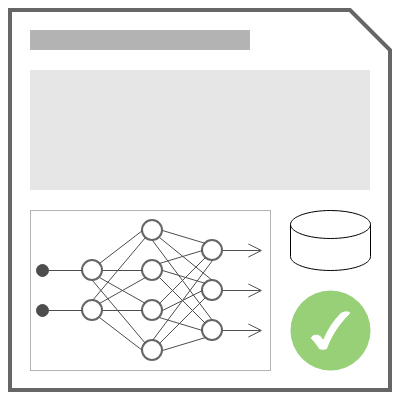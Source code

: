 <mxfile version="20.2.7" type="device"><diagram id="6q8zWhheLSkeNlKTYXmo" name="Page-1"><mxGraphModel dx="389" dy="275" grid="1" gridSize="10" guides="1" tooltips="1" connect="1" arrows="1" fold="1" page="1" pageScale="1" pageWidth="1169" pageHeight="827" math="0" shadow="0"><root><mxCell id="0"/><mxCell id="1" parent="0"/><mxCell id="0leLh25kYsBTxjxqdyL8-53" value="" style="group" vertex="1" connectable="0" parent="1"><mxGeometry x="275" y="335" width="200" height="200" as="geometry"/></mxCell><mxCell id="0leLh25kYsBTxjxqdyL8-52" value="" style="whiteSpace=wrap;html=1;aspect=fixed;strokeColor=none;strokeWidth=0.5;fillColor=none;" vertex="1" parent="0leLh25kYsBTxjxqdyL8-53"><mxGeometry width="200" height="200" as="geometry"/></mxCell><mxCell id="0leLh25kYsBTxjxqdyL8-4" value="" style="shape=card;whiteSpace=wrap;html=1;size=20;flipH=1;strokeWidth=2;strokeColor=#666666;" vertex="1" parent="0leLh25kYsBTxjxqdyL8-53"><mxGeometry x="5" y="5" width="190" height="190" as="geometry"/></mxCell><mxCell id="0leLh25kYsBTxjxqdyL8-5" value="" style="rounded=0;whiteSpace=wrap;html=1;strokeColor=none;fillColor=#B3B3B3;" vertex="1" parent="0leLh25kYsBTxjxqdyL8-53"><mxGeometry x="15" y="15" width="110" height="10" as="geometry"/></mxCell><mxCell id="0leLh25kYsBTxjxqdyL8-6" value="" style="rounded=0;whiteSpace=wrap;html=1;strokeColor=none;fillColor=#E6E6E6;" vertex="1" parent="0leLh25kYsBTxjxqdyL8-53"><mxGeometry x="15" y="35" width="170" height="60" as="geometry"/></mxCell><mxCell id="0leLh25kYsBTxjxqdyL8-7" value="" style="rounded=0;whiteSpace=wrap;html=1;strokeColor=#B3B3B3;fillColor=none;strokeWidth=0.5;" vertex="1" parent="0leLh25kYsBTxjxqdyL8-53"><mxGeometry x="15" y="105" width="120" height="80" as="geometry"/></mxCell><mxCell id="0leLh25kYsBTxjxqdyL8-46" value="" style="group" vertex="1" connectable="0" parent="0leLh25kYsBTxjxqdyL8-53"><mxGeometry x="21" y="110" width="110" height="70" as="geometry"/></mxCell><mxCell id="0leLh25kYsBTxjxqdyL8-8" value="" style="ellipse;whiteSpace=wrap;html=1;aspect=fixed;strokeColor=#666666;strokeWidth=1;fillColor=none;" vertex="1" parent="0leLh25kYsBTxjxqdyL8-46"><mxGeometry x="20" y="20" width="10" height="10" as="geometry"/></mxCell><mxCell id="0leLh25kYsBTxjxqdyL8-9" value="" style="ellipse;whiteSpace=wrap;html=1;aspect=fixed;strokeColor=#666666;strokeWidth=1;fillColor=none;" vertex="1" parent="0leLh25kYsBTxjxqdyL8-46"><mxGeometry x="20" y="40" width="10" height="10" as="geometry"/></mxCell><mxCell id="0leLh25kYsBTxjxqdyL8-10" value="" style="ellipse;whiteSpace=wrap;html=1;aspect=fixed;strokeColor=#666666;strokeWidth=1;fillColor=none;" vertex="1" parent="0leLh25kYsBTxjxqdyL8-46"><mxGeometry x="50" width="10" height="10" as="geometry"/></mxCell><mxCell id="0leLh25kYsBTxjxqdyL8-11" value="" style="ellipse;whiteSpace=wrap;html=1;aspect=fixed;strokeColor=#666666;strokeWidth=1;fillColor=none;" vertex="1" parent="0leLh25kYsBTxjxqdyL8-46"><mxGeometry x="50" y="20" width="10" height="10" as="geometry"/></mxCell><mxCell id="0leLh25kYsBTxjxqdyL8-12" value="" style="ellipse;whiteSpace=wrap;html=1;aspect=fixed;strokeColor=#666666;strokeWidth=1;fillColor=none;" vertex="1" parent="0leLh25kYsBTxjxqdyL8-46"><mxGeometry x="50" y="40" width="10" height="10" as="geometry"/></mxCell><mxCell id="0leLh25kYsBTxjxqdyL8-13" value="" style="ellipse;whiteSpace=wrap;html=1;aspect=fixed;strokeColor=#666666;strokeWidth=1;fillColor=none;" vertex="1" parent="0leLh25kYsBTxjxqdyL8-46"><mxGeometry x="50" y="60" width="10" height="10" as="geometry"/></mxCell><mxCell id="0leLh25kYsBTxjxqdyL8-41" style="edgeStyle=orthogonalEdgeStyle;rounded=0;orthogonalLoop=1;jettySize=auto;html=1;exitX=1;exitY=0.5;exitDx=0;exitDy=0;strokeColor=#4D4D4D;strokeWidth=0.5;endArrow=open;endFill=0;" edge="1" parent="0leLh25kYsBTxjxqdyL8-46" source="0leLh25kYsBTxjxqdyL8-16"><mxGeometry relative="1" as="geometry"><mxPoint x="110" y="15" as="targetPoint"/></mxGeometry></mxCell><mxCell id="0leLh25kYsBTxjxqdyL8-16" value="" style="ellipse;whiteSpace=wrap;html=1;aspect=fixed;strokeColor=#666666;strokeWidth=1;fillColor=none;" vertex="1" parent="0leLh25kYsBTxjxqdyL8-46"><mxGeometry x="80" y="10" width="10" height="10" as="geometry"/></mxCell><mxCell id="0leLh25kYsBTxjxqdyL8-17" value="" style="ellipse;whiteSpace=wrap;html=1;aspect=fixed;strokeColor=#666666;strokeWidth=1;fillColor=none;" vertex="1" parent="0leLh25kYsBTxjxqdyL8-46"><mxGeometry x="80" y="30" width="10" height="10" as="geometry"/></mxCell><mxCell id="0leLh25kYsBTxjxqdyL8-18" value="" style="ellipse;whiteSpace=wrap;html=1;aspect=fixed;strokeColor=#666666;strokeWidth=1;fillColor=none;" vertex="1" parent="0leLh25kYsBTxjxqdyL8-46"><mxGeometry x="80" y="50" width="10" height="10" as="geometry"/></mxCell><mxCell id="0leLh25kYsBTxjxqdyL8-20" value="" style="endArrow=none;html=1;rounded=0;exitX=1;exitY=0;exitDx=0;exitDy=0;entryX=0;entryY=0.5;entryDx=0;entryDy=0;strokeColor=#4D4D4D;strokeWidth=0.5;" edge="1" parent="0leLh25kYsBTxjxqdyL8-46" source="0leLh25kYsBTxjxqdyL8-8" target="0leLh25kYsBTxjxqdyL8-10"><mxGeometry width="50" height="50" relative="1" as="geometry"><mxPoint x="40" y="80" as="sourcePoint"/><mxPoint x="90" y="30" as="targetPoint"/></mxGeometry></mxCell><mxCell id="0leLh25kYsBTxjxqdyL8-21" value="" style="endArrow=none;html=1;rounded=0;exitX=1;exitY=0.5;exitDx=0;exitDy=0;entryX=0;entryY=0.5;entryDx=0;entryDy=0;strokeColor=#4D4D4D;strokeWidth=0.5;" edge="1" parent="0leLh25kYsBTxjxqdyL8-46" source="0leLh25kYsBTxjxqdyL8-8" target="0leLh25kYsBTxjxqdyL8-11"><mxGeometry width="50" height="50" relative="1" as="geometry"><mxPoint x="38.536" y="31.464" as="sourcePoint"/><mxPoint x="60" y="15" as="targetPoint"/></mxGeometry></mxCell><mxCell id="0leLh25kYsBTxjxqdyL8-22" value="" style="endArrow=none;html=1;rounded=0;entryX=0;entryY=0;entryDx=0;entryDy=0;strokeColor=#4D4D4D;strokeWidth=0.5;exitX=1;exitY=1;exitDx=0;exitDy=0;" edge="1" parent="0leLh25kYsBTxjxqdyL8-46" source="0leLh25kYsBTxjxqdyL8-8" target="0leLh25kYsBTxjxqdyL8-12"><mxGeometry width="50" height="50" relative="1" as="geometry"><mxPoint x="30" y="30" as="sourcePoint"/><mxPoint x="70" y="25" as="targetPoint"/></mxGeometry></mxCell><mxCell id="0leLh25kYsBTxjxqdyL8-23" value="" style="endArrow=none;html=1;rounded=0;entryX=0;entryY=0;entryDx=0;entryDy=0;strokeColor=#4D4D4D;strokeWidth=0.5;" edge="1" parent="0leLh25kYsBTxjxqdyL8-46" target="0leLh25kYsBTxjxqdyL8-13"><mxGeometry width="50" height="50" relative="1" as="geometry"><mxPoint x="25" y="30" as="sourcePoint"/><mxPoint x="80" y="35" as="targetPoint"/></mxGeometry></mxCell><mxCell id="0leLh25kYsBTxjxqdyL8-24" value="" style="endArrow=none;html=1;rounded=0;exitX=0.5;exitY=0;exitDx=0;exitDy=0;entryX=0;entryY=1;entryDx=0;entryDy=0;strokeColor=#4D4D4D;strokeWidth=0.5;" edge="1" parent="0leLh25kYsBTxjxqdyL8-46" source="0leLh25kYsBTxjxqdyL8-9" target="0leLh25kYsBTxjxqdyL8-10"><mxGeometry width="50" height="50" relative="1" as="geometry"><mxPoint x="38.536" y="31.464" as="sourcePoint"/><mxPoint x="60" y="15" as="targetPoint"/></mxGeometry></mxCell><mxCell id="0leLh25kYsBTxjxqdyL8-25" value="" style="endArrow=none;html=1;rounded=0;exitX=1;exitY=0;exitDx=0;exitDy=0;entryX=0;entryY=1;entryDx=0;entryDy=0;strokeColor=#4D4D4D;strokeWidth=0.5;" edge="1" parent="0leLh25kYsBTxjxqdyL8-46" source="0leLh25kYsBTxjxqdyL8-9" target="0leLh25kYsBTxjxqdyL8-11"><mxGeometry width="50" height="50" relative="1" as="geometry"><mxPoint x="48.536" y="41.464" as="sourcePoint"/><mxPoint x="70" y="25" as="targetPoint"/></mxGeometry></mxCell><mxCell id="0leLh25kYsBTxjxqdyL8-26" value="" style="endArrow=none;html=1;rounded=0;exitX=1;exitY=0.5;exitDx=0;exitDy=0;entryX=0;entryY=0.5;entryDx=0;entryDy=0;strokeColor=#4D4D4D;strokeWidth=0.5;" edge="1" parent="0leLh25kYsBTxjxqdyL8-46" source="0leLh25kYsBTxjxqdyL8-9" target="0leLh25kYsBTxjxqdyL8-12"><mxGeometry width="50" height="50" relative="1" as="geometry"><mxPoint x="58.536" y="51.464" as="sourcePoint"/><mxPoint x="80" y="35" as="targetPoint"/></mxGeometry></mxCell><mxCell id="0leLh25kYsBTxjxqdyL8-27" value="" style="endArrow=none;html=1;rounded=0;exitX=1;exitY=1;exitDx=0;exitDy=0;entryX=0;entryY=0.5;entryDx=0;entryDy=0;strokeColor=#4D4D4D;strokeWidth=0.5;" edge="1" parent="0leLh25kYsBTxjxqdyL8-46" source="0leLh25kYsBTxjxqdyL8-9" target="0leLh25kYsBTxjxqdyL8-13"><mxGeometry width="50" height="50" relative="1" as="geometry"><mxPoint x="68.536" y="61.464" as="sourcePoint"/><mxPoint x="90" y="45" as="targetPoint"/></mxGeometry></mxCell><mxCell id="0leLh25kYsBTxjxqdyL8-28" value="" style="endArrow=none;html=1;rounded=0;exitX=1;exitY=0.5;exitDx=0;exitDy=0;entryX=0;entryY=0;entryDx=0;entryDy=0;strokeColor=#4D4D4D;strokeWidth=0.5;" edge="1" parent="0leLh25kYsBTxjxqdyL8-46" source="0leLh25kYsBTxjxqdyL8-10" target="0leLh25kYsBTxjxqdyL8-16"><mxGeometry width="50" height="50" relative="1" as="geometry"><mxPoint x="78.536" y="71.464" as="sourcePoint"/><mxPoint x="100" y="55" as="targetPoint"/></mxGeometry></mxCell><mxCell id="0leLh25kYsBTxjxqdyL8-29" value="" style="endArrow=none;html=1;rounded=0;exitX=1;exitY=1;exitDx=0;exitDy=0;entryX=0.5;entryY=0;entryDx=0;entryDy=0;strokeColor=#4D4D4D;strokeWidth=0.5;" edge="1" parent="0leLh25kYsBTxjxqdyL8-46" source="0leLh25kYsBTxjxqdyL8-10" target="0leLh25kYsBTxjxqdyL8-17"><mxGeometry width="50" height="50" relative="1" as="geometry"><mxPoint x="88.536" y="81.464" as="sourcePoint"/><mxPoint x="110" y="65" as="targetPoint"/></mxGeometry></mxCell><mxCell id="0leLh25kYsBTxjxqdyL8-30" value="" style="endArrow=none;html=1;rounded=0;exitX=0.5;exitY=1;exitDx=0;exitDy=0;entryX=0.5;entryY=0;entryDx=0;entryDy=0;strokeColor=#4D4D4D;strokeWidth=0.5;" edge="1" parent="0leLh25kYsBTxjxqdyL8-46" source="0leLh25kYsBTxjxqdyL8-10" target="0leLh25kYsBTxjxqdyL8-18"><mxGeometry width="50" height="50" relative="1" as="geometry"><mxPoint x="98.536" y="91.464" as="sourcePoint"/><mxPoint x="120" y="75" as="targetPoint"/></mxGeometry></mxCell><mxCell id="0leLh25kYsBTxjxqdyL8-31" value="" style="endArrow=none;html=1;rounded=0;exitX=1;exitY=0;exitDx=0;exitDy=0;entryX=0;entryY=0.5;entryDx=0;entryDy=0;strokeColor=#4D4D4D;strokeWidth=0.5;" edge="1" parent="0leLh25kYsBTxjxqdyL8-46" source="0leLh25kYsBTxjxqdyL8-11" target="0leLh25kYsBTxjxqdyL8-16"><mxGeometry width="50" height="50" relative="1" as="geometry"><mxPoint x="108.536" y="101.464" as="sourcePoint"/><mxPoint x="130" y="85" as="targetPoint"/></mxGeometry></mxCell><mxCell id="0leLh25kYsBTxjxqdyL8-32" value="" style="endArrow=none;html=1;rounded=0;exitX=1;exitY=0;exitDx=0;exitDy=0;entryX=0;entryY=1;entryDx=0;entryDy=0;strokeColor=#4D4D4D;strokeWidth=0.5;" edge="1" parent="0leLh25kYsBTxjxqdyL8-46" source="0leLh25kYsBTxjxqdyL8-12" target="0leLh25kYsBTxjxqdyL8-16"><mxGeometry width="50" height="50" relative="1" as="geometry"><mxPoint x="118.536" y="111.464" as="sourcePoint"/><mxPoint x="140" y="95" as="targetPoint"/></mxGeometry></mxCell><mxCell id="0leLh25kYsBTxjxqdyL8-33" value="" style="endArrow=none;html=1;rounded=0;exitX=0.5;exitY=0;exitDx=0;exitDy=0;entryX=0.5;entryY=1;entryDx=0;entryDy=0;strokeColor=#4D4D4D;strokeWidth=0.5;" edge="1" parent="0leLh25kYsBTxjxqdyL8-46" source="0leLh25kYsBTxjxqdyL8-13" target="0leLh25kYsBTxjxqdyL8-16"><mxGeometry width="50" height="50" relative="1" as="geometry"><mxPoint x="128.536" y="121.464" as="sourcePoint"/><mxPoint x="150" y="105" as="targetPoint"/></mxGeometry></mxCell><mxCell id="0leLh25kYsBTxjxqdyL8-34" value="" style="endArrow=none;html=1;rounded=0;exitX=1;exitY=0.5;exitDx=0;exitDy=0;entryX=0;entryY=0;entryDx=0;entryDy=0;strokeColor=#4D4D4D;strokeWidth=0.5;" edge="1" parent="0leLh25kYsBTxjxqdyL8-46" source="0leLh25kYsBTxjxqdyL8-11" target="0leLh25kYsBTxjxqdyL8-17"><mxGeometry width="50" height="50" relative="1" as="geometry"><mxPoint x="138.536" y="131.464" as="sourcePoint"/><mxPoint x="160" y="115" as="targetPoint"/></mxGeometry></mxCell><mxCell id="0leLh25kYsBTxjxqdyL8-35" value="" style="endArrow=none;html=1;rounded=0;exitX=1;exitY=0.5;exitDx=0;exitDy=0;entryX=0;entryY=0.5;entryDx=0;entryDy=0;strokeColor=#4D4D4D;strokeWidth=0.5;" edge="1" parent="0leLh25kYsBTxjxqdyL8-46" source="0leLh25kYsBTxjxqdyL8-12" target="0leLh25kYsBTxjxqdyL8-17"><mxGeometry width="50" height="50" relative="1" as="geometry"><mxPoint x="148.536" y="141.464" as="sourcePoint"/><mxPoint x="170" y="125" as="targetPoint"/></mxGeometry></mxCell><mxCell id="0leLh25kYsBTxjxqdyL8-36" value="" style="endArrow=none;html=1;rounded=0;exitX=1;exitY=0;exitDx=0;exitDy=0;entryX=0;entryY=1;entryDx=0;entryDy=0;strokeColor=#4D4D4D;strokeWidth=0.5;" edge="1" parent="0leLh25kYsBTxjxqdyL8-46" source="0leLh25kYsBTxjxqdyL8-13" target="0leLh25kYsBTxjxqdyL8-17"><mxGeometry width="50" height="50" relative="1" as="geometry"><mxPoint x="158.536" y="151.464" as="sourcePoint"/><mxPoint x="180" y="135" as="targetPoint"/></mxGeometry></mxCell><mxCell id="0leLh25kYsBTxjxqdyL8-37" value="" style="endArrow=none;html=1;rounded=0;entryX=0;entryY=0;entryDx=0;entryDy=0;strokeColor=#4D4D4D;strokeWidth=0.5;exitX=1;exitY=1;exitDx=0;exitDy=0;" edge="1" parent="0leLh25kYsBTxjxqdyL8-46" source="0leLh25kYsBTxjxqdyL8-11" target="0leLh25kYsBTxjxqdyL8-18"><mxGeometry width="50" height="50" relative="1" as="geometry"><mxPoint x="80" y="80" as="sourcePoint"/><mxPoint x="190" y="145" as="targetPoint"/></mxGeometry></mxCell><mxCell id="0leLh25kYsBTxjxqdyL8-38" value="" style="endArrow=none;html=1;rounded=0;exitX=1;exitY=1;exitDx=0;exitDy=0;entryX=0;entryY=0.5;entryDx=0;entryDy=0;strokeColor=#4D4D4D;strokeWidth=0.5;" edge="1" parent="0leLh25kYsBTxjxqdyL8-46" source="0leLh25kYsBTxjxqdyL8-12" target="0leLh25kYsBTxjxqdyL8-18"><mxGeometry width="50" height="50" relative="1" as="geometry"><mxPoint x="178.536" y="171.464" as="sourcePoint"/><mxPoint x="200" y="155" as="targetPoint"/></mxGeometry></mxCell><mxCell id="0leLh25kYsBTxjxqdyL8-39" value="" style="endArrow=none;html=1;rounded=0;exitX=1;exitY=0.5;exitDx=0;exitDy=0;entryX=0;entryY=1;entryDx=0;entryDy=0;strokeColor=#4D4D4D;strokeWidth=0.5;" edge="1" parent="0leLh25kYsBTxjxqdyL8-46" source="0leLh25kYsBTxjxqdyL8-13" target="0leLh25kYsBTxjxqdyL8-18"><mxGeometry width="50" height="50" relative="1" as="geometry"><mxPoint x="188.536" y="181.464" as="sourcePoint"/><mxPoint x="210" y="165" as="targetPoint"/></mxGeometry></mxCell><mxCell id="0leLh25kYsBTxjxqdyL8-42" style="edgeStyle=orthogonalEdgeStyle;rounded=0;orthogonalLoop=1;jettySize=auto;html=1;exitX=1;exitY=0.5;exitDx=0;exitDy=0;strokeColor=#4D4D4D;strokeWidth=0.5;endArrow=open;endFill=0;" edge="1" parent="0leLh25kYsBTxjxqdyL8-46" source="0leLh25kYsBTxjxqdyL8-17"><mxGeometry relative="1" as="geometry"><mxPoint x="110" y="35" as="targetPoint"/><mxPoint x="100" y="25" as="sourcePoint"/></mxGeometry></mxCell><mxCell id="0leLh25kYsBTxjxqdyL8-43" style="edgeStyle=orthogonalEdgeStyle;rounded=0;orthogonalLoop=1;jettySize=auto;html=1;exitX=1;exitY=0.5;exitDx=0;exitDy=0;strokeColor=#4D4D4D;strokeWidth=0.5;endArrow=open;endFill=0;" edge="1" parent="0leLh25kYsBTxjxqdyL8-46" source="0leLh25kYsBTxjxqdyL8-18"><mxGeometry relative="1" as="geometry"><mxPoint x="110" y="55" as="targetPoint"/><mxPoint x="100" y="45" as="sourcePoint"/></mxGeometry></mxCell><mxCell id="0leLh25kYsBTxjxqdyL8-44" style="edgeStyle=orthogonalEdgeStyle;rounded=0;orthogonalLoop=1;jettySize=auto;html=1;strokeColor=#4D4D4D;strokeWidth=0.5;endArrow=none;endFill=0;entryX=0;entryY=0.5;entryDx=0;entryDy=0;startArrow=oval;startFill=1;" edge="1" parent="0leLh25kYsBTxjxqdyL8-46" target="0leLh25kYsBTxjxqdyL8-8"><mxGeometry relative="1" as="geometry"><mxPoint x="120" y="25" as="targetPoint"/><mxPoint y="25" as="sourcePoint"/></mxGeometry></mxCell><mxCell id="0leLh25kYsBTxjxqdyL8-45" style="edgeStyle=orthogonalEdgeStyle;rounded=0;orthogonalLoop=1;jettySize=auto;html=1;strokeColor=#4D4D4D;strokeWidth=0.5;endArrow=none;endFill=0;entryX=0;entryY=0.5;entryDx=0;entryDy=0;startArrow=oval;startFill=1;" edge="1" parent="0leLh25kYsBTxjxqdyL8-46" target="0leLh25kYsBTxjxqdyL8-9"><mxGeometry relative="1" as="geometry"><mxPoint x="30" y="35" as="targetPoint"/><mxPoint y="45" as="sourcePoint"/></mxGeometry></mxCell><mxCell id="0leLh25kYsBTxjxqdyL8-49" value="" style="group" vertex="1" connectable="0" parent="0leLh25kYsBTxjxqdyL8-53"><mxGeometry x="145" y="145" width="40" height="40" as="geometry"/></mxCell><mxCell id="0leLh25kYsBTxjxqdyL8-48" value="" style="ellipse;whiteSpace=wrap;html=1;aspect=fixed;strokeColor=none;strokeWidth=0.5;fillColor=#97D077;" vertex="1" parent="0leLh25kYsBTxjxqdyL8-49"><mxGeometry width="40" height="40" as="geometry"/></mxCell><mxCell id="0leLh25kYsBTxjxqdyL8-47" value="" style="verticalLabelPosition=bottom;verticalAlign=top;html=1;shape=mxgraph.basic.tick;strokeColor=#97D077;strokeWidth=0.5;fillColor=default;" vertex="1" parent="0leLh25kYsBTxjxqdyL8-49"><mxGeometry x="10" y="10" width="20" height="20" as="geometry"/></mxCell><mxCell id="0leLh25kYsBTxjxqdyL8-50" value="" style="shape=cylinder3;whiteSpace=wrap;html=1;boundedLbl=1;backgroundOutline=1;size=7;strokeWidth=0.5;" vertex="1" parent="0leLh25kYsBTxjxqdyL8-53"><mxGeometry x="145" y="105" width="40" height="30" as="geometry"/></mxCell></root></mxGraphModel></diagram></mxfile>